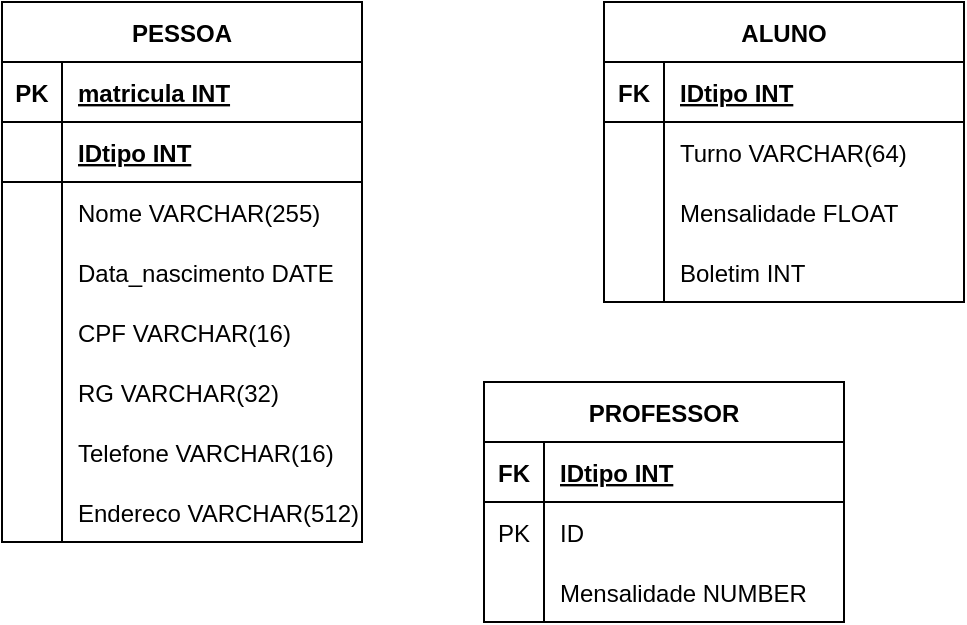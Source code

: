 <mxfile version="20.5.3" type="github">
  <diagram id="mybEqOBmIchwgZUNAugR" name="Página-1">
    <mxGraphModel dx="708" dy="433" grid="1" gridSize="10" guides="1" tooltips="1" connect="1" arrows="1" fold="1" page="1" pageScale="1" pageWidth="827" pageHeight="1169" math="0" shadow="0">
      <root>
        <mxCell id="0" />
        <mxCell id="1" parent="0" />
        <mxCell id="YtqnZ-8vFM9-7Ct_IjAb-1" value="PESSOA" style="shape=table;startSize=30;container=1;collapsible=1;childLayout=tableLayout;fixedRows=1;rowLines=0;fontStyle=1;align=center;resizeLast=1;" vertex="1" parent="1">
          <mxGeometry x="109" y="50" width="180" height="270" as="geometry" />
        </mxCell>
        <mxCell id="YtqnZ-8vFM9-7Ct_IjAb-2" value="" style="shape=tableRow;horizontal=0;startSize=0;swimlaneHead=0;swimlaneBody=0;fillColor=none;collapsible=0;dropTarget=0;points=[[0,0.5],[1,0.5]];portConstraint=eastwest;top=0;left=0;right=0;bottom=1;" vertex="1" parent="YtqnZ-8vFM9-7Ct_IjAb-1">
          <mxGeometry y="30" width="180" height="30" as="geometry" />
        </mxCell>
        <mxCell id="YtqnZ-8vFM9-7Ct_IjAb-3" value="PK" style="shape=partialRectangle;connectable=0;fillColor=none;top=0;left=0;bottom=0;right=0;fontStyle=1;overflow=hidden;" vertex="1" parent="YtqnZ-8vFM9-7Ct_IjAb-2">
          <mxGeometry width="30" height="30" as="geometry">
            <mxRectangle width="30" height="30" as="alternateBounds" />
          </mxGeometry>
        </mxCell>
        <mxCell id="YtqnZ-8vFM9-7Ct_IjAb-4" value="matricula INT" style="shape=partialRectangle;connectable=0;fillColor=none;top=0;left=0;bottom=0;right=0;align=left;spacingLeft=6;fontStyle=5;overflow=hidden;" vertex="1" parent="YtqnZ-8vFM9-7Ct_IjAb-2">
          <mxGeometry x="30" width="150" height="30" as="geometry">
            <mxRectangle width="150" height="30" as="alternateBounds" />
          </mxGeometry>
        </mxCell>
        <mxCell id="YtqnZ-8vFM9-7Ct_IjAb-51" value="" style="shape=tableRow;horizontal=0;startSize=0;swimlaneHead=0;swimlaneBody=0;fillColor=none;collapsible=0;dropTarget=0;points=[[0,0.5],[1,0.5]];portConstraint=eastwest;top=0;left=0;right=0;bottom=1;" vertex="1" parent="YtqnZ-8vFM9-7Ct_IjAb-1">
          <mxGeometry y="60" width="180" height="30" as="geometry" />
        </mxCell>
        <mxCell id="YtqnZ-8vFM9-7Ct_IjAb-52" value="" style="shape=partialRectangle;connectable=0;fillColor=none;top=0;left=0;bottom=0;right=0;fontStyle=1;overflow=hidden;" vertex="1" parent="YtqnZ-8vFM9-7Ct_IjAb-51">
          <mxGeometry width="30" height="30" as="geometry">
            <mxRectangle width="30" height="30" as="alternateBounds" />
          </mxGeometry>
        </mxCell>
        <mxCell id="YtqnZ-8vFM9-7Ct_IjAb-53" value="IDtipo INT" style="shape=partialRectangle;connectable=0;fillColor=none;top=0;left=0;bottom=0;right=0;align=left;spacingLeft=6;fontStyle=5;overflow=hidden;" vertex="1" parent="YtqnZ-8vFM9-7Ct_IjAb-51">
          <mxGeometry x="30" width="150" height="30" as="geometry">
            <mxRectangle width="150" height="30" as="alternateBounds" />
          </mxGeometry>
        </mxCell>
        <mxCell id="YtqnZ-8vFM9-7Ct_IjAb-5" value="" style="shape=tableRow;horizontal=0;startSize=0;swimlaneHead=0;swimlaneBody=0;fillColor=none;collapsible=0;dropTarget=0;points=[[0,0.5],[1,0.5]];portConstraint=eastwest;top=0;left=0;right=0;bottom=0;" vertex="1" parent="YtqnZ-8vFM9-7Ct_IjAb-1">
          <mxGeometry y="90" width="180" height="30" as="geometry" />
        </mxCell>
        <mxCell id="YtqnZ-8vFM9-7Ct_IjAb-6" value="" style="shape=partialRectangle;connectable=0;fillColor=none;top=0;left=0;bottom=0;right=0;editable=1;overflow=hidden;" vertex="1" parent="YtqnZ-8vFM9-7Ct_IjAb-5">
          <mxGeometry width="30" height="30" as="geometry">
            <mxRectangle width="30" height="30" as="alternateBounds" />
          </mxGeometry>
        </mxCell>
        <mxCell id="YtqnZ-8vFM9-7Ct_IjAb-7" value="Nome VARCHAR(255)" style="shape=partialRectangle;connectable=0;fillColor=none;top=0;left=0;bottom=0;right=0;align=left;spacingLeft=6;overflow=hidden;" vertex="1" parent="YtqnZ-8vFM9-7Ct_IjAb-5">
          <mxGeometry x="30" width="150" height="30" as="geometry">
            <mxRectangle width="150" height="30" as="alternateBounds" />
          </mxGeometry>
        </mxCell>
        <mxCell id="YtqnZ-8vFM9-7Ct_IjAb-8" value="" style="shape=tableRow;horizontal=0;startSize=0;swimlaneHead=0;swimlaneBody=0;fillColor=none;collapsible=0;dropTarget=0;points=[[0,0.5],[1,0.5]];portConstraint=eastwest;top=0;left=0;right=0;bottom=0;" vertex="1" parent="YtqnZ-8vFM9-7Ct_IjAb-1">
          <mxGeometry y="120" width="180" height="30" as="geometry" />
        </mxCell>
        <mxCell id="YtqnZ-8vFM9-7Ct_IjAb-9" value="" style="shape=partialRectangle;connectable=0;fillColor=none;top=0;left=0;bottom=0;right=0;editable=1;overflow=hidden;" vertex="1" parent="YtqnZ-8vFM9-7Ct_IjAb-8">
          <mxGeometry width="30" height="30" as="geometry">
            <mxRectangle width="30" height="30" as="alternateBounds" />
          </mxGeometry>
        </mxCell>
        <mxCell id="YtqnZ-8vFM9-7Ct_IjAb-10" value="Data_nascimento DATE" style="shape=partialRectangle;connectable=0;fillColor=none;top=0;left=0;bottom=0;right=0;align=left;spacingLeft=6;overflow=hidden;" vertex="1" parent="YtqnZ-8vFM9-7Ct_IjAb-8">
          <mxGeometry x="30" width="150" height="30" as="geometry">
            <mxRectangle width="150" height="30" as="alternateBounds" />
          </mxGeometry>
        </mxCell>
        <mxCell id="YtqnZ-8vFM9-7Ct_IjAb-11" value="" style="shape=tableRow;horizontal=0;startSize=0;swimlaneHead=0;swimlaneBody=0;fillColor=none;collapsible=0;dropTarget=0;points=[[0,0.5],[1,0.5]];portConstraint=eastwest;top=0;left=0;right=0;bottom=0;" vertex="1" parent="YtqnZ-8vFM9-7Ct_IjAb-1">
          <mxGeometry y="150" width="180" height="30" as="geometry" />
        </mxCell>
        <mxCell id="YtqnZ-8vFM9-7Ct_IjAb-12" value="" style="shape=partialRectangle;connectable=0;fillColor=none;top=0;left=0;bottom=0;right=0;editable=1;overflow=hidden;" vertex="1" parent="YtqnZ-8vFM9-7Ct_IjAb-11">
          <mxGeometry width="30" height="30" as="geometry">
            <mxRectangle width="30" height="30" as="alternateBounds" />
          </mxGeometry>
        </mxCell>
        <mxCell id="YtqnZ-8vFM9-7Ct_IjAb-13" value="CPF VARCHAR(16)" style="shape=partialRectangle;connectable=0;fillColor=none;top=0;left=0;bottom=0;right=0;align=left;spacingLeft=6;overflow=hidden;" vertex="1" parent="YtqnZ-8vFM9-7Ct_IjAb-11">
          <mxGeometry x="30" width="150" height="30" as="geometry">
            <mxRectangle width="150" height="30" as="alternateBounds" />
          </mxGeometry>
        </mxCell>
        <mxCell id="YtqnZ-8vFM9-7Ct_IjAb-14" value="" style="shape=tableRow;horizontal=0;startSize=0;swimlaneHead=0;swimlaneBody=0;fillColor=none;collapsible=0;dropTarget=0;points=[[0,0.5],[1,0.5]];portConstraint=eastwest;top=0;left=0;right=0;bottom=0;" vertex="1" parent="YtqnZ-8vFM9-7Ct_IjAb-1">
          <mxGeometry y="180" width="180" height="30" as="geometry" />
        </mxCell>
        <mxCell id="YtqnZ-8vFM9-7Ct_IjAb-15" value="" style="shape=partialRectangle;connectable=0;fillColor=none;top=0;left=0;bottom=0;right=0;editable=1;overflow=hidden;" vertex="1" parent="YtqnZ-8vFM9-7Ct_IjAb-14">
          <mxGeometry width="30" height="30" as="geometry">
            <mxRectangle width="30" height="30" as="alternateBounds" />
          </mxGeometry>
        </mxCell>
        <mxCell id="YtqnZ-8vFM9-7Ct_IjAb-16" value="RG VARCHAR(32)" style="shape=partialRectangle;connectable=0;fillColor=none;top=0;left=0;bottom=0;right=0;align=left;spacingLeft=6;overflow=hidden;" vertex="1" parent="YtqnZ-8vFM9-7Ct_IjAb-14">
          <mxGeometry x="30" width="150" height="30" as="geometry">
            <mxRectangle width="150" height="30" as="alternateBounds" />
          </mxGeometry>
        </mxCell>
        <mxCell id="YtqnZ-8vFM9-7Ct_IjAb-17" value="" style="shape=tableRow;horizontal=0;startSize=0;swimlaneHead=0;swimlaneBody=0;fillColor=none;collapsible=0;dropTarget=0;points=[[0,0.5],[1,0.5]];portConstraint=eastwest;top=0;left=0;right=0;bottom=0;" vertex="1" parent="YtqnZ-8vFM9-7Ct_IjAb-1">
          <mxGeometry y="210" width="180" height="30" as="geometry" />
        </mxCell>
        <mxCell id="YtqnZ-8vFM9-7Ct_IjAb-18" value="" style="shape=partialRectangle;connectable=0;fillColor=none;top=0;left=0;bottom=0;right=0;editable=1;overflow=hidden;" vertex="1" parent="YtqnZ-8vFM9-7Ct_IjAb-17">
          <mxGeometry width="30" height="30" as="geometry">
            <mxRectangle width="30" height="30" as="alternateBounds" />
          </mxGeometry>
        </mxCell>
        <mxCell id="YtqnZ-8vFM9-7Ct_IjAb-19" value="Telefone VARCHAR(16)" style="shape=partialRectangle;connectable=0;fillColor=none;top=0;left=0;bottom=0;right=0;align=left;spacingLeft=6;overflow=hidden;" vertex="1" parent="YtqnZ-8vFM9-7Ct_IjAb-17">
          <mxGeometry x="30" width="150" height="30" as="geometry">
            <mxRectangle width="150" height="30" as="alternateBounds" />
          </mxGeometry>
        </mxCell>
        <mxCell id="YtqnZ-8vFM9-7Ct_IjAb-20" value="" style="shape=tableRow;horizontal=0;startSize=0;swimlaneHead=0;swimlaneBody=0;fillColor=none;collapsible=0;dropTarget=0;points=[[0,0.5],[1,0.5]];portConstraint=eastwest;top=0;left=0;right=0;bottom=0;" vertex="1" parent="YtqnZ-8vFM9-7Ct_IjAb-1">
          <mxGeometry y="240" width="180" height="30" as="geometry" />
        </mxCell>
        <mxCell id="YtqnZ-8vFM9-7Ct_IjAb-21" value="" style="shape=partialRectangle;connectable=0;fillColor=none;top=0;left=0;bottom=0;right=0;editable=1;overflow=hidden;" vertex="1" parent="YtqnZ-8vFM9-7Ct_IjAb-20">
          <mxGeometry width="30" height="30" as="geometry">
            <mxRectangle width="30" height="30" as="alternateBounds" />
          </mxGeometry>
        </mxCell>
        <mxCell id="YtqnZ-8vFM9-7Ct_IjAb-22" value="Endereco VARCHAR(512)" style="shape=partialRectangle;connectable=0;fillColor=none;top=0;left=0;bottom=0;right=0;align=left;spacingLeft=6;overflow=hidden;" vertex="1" parent="YtqnZ-8vFM9-7Ct_IjAb-20">
          <mxGeometry x="30" width="150" height="30" as="geometry">
            <mxRectangle width="150" height="30" as="alternateBounds" />
          </mxGeometry>
        </mxCell>
        <mxCell id="YtqnZ-8vFM9-7Ct_IjAb-38" value="ALUNO" style="shape=table;startSize=30;container=1;collapsible=1;childLayout=tableLayout;fixedRows=1;rowLines=0;fontStyle=1;align=center;resizeLast=1;" vertex="1" parent="1">
          <mxGeometry x="410" y="50" width="180" height="150" as="geometry" />
        </mxCell>
        <mxCell id="YtqnZ-8vFM9-7Ct_IjAb-39" value="" style="shape=tableRow;horizontal=0;startSize=0;swimlaneHead=0;swimlaneBody=0;fillColor=none;collapsible=0;dropTarget=0;points=[[0,0.5],[1,0.5]];portConstraint=eastwest;top=0;left=0;right=0;bottom=1;" vertex="1" parent="YtqnZ-8vFM9-7Ct_IjAb-38">
          <mxGeometry y="30" width="180" height="30" as="geometry" />
        </mxCell>
        <mxCell id="YtqnZ-8vFM9-7Ct_IjAb-40" value="FK" style="shape=partialRectangle;connectable=0;fillColor=none;top=0;left=0;bottom=0;right=0;fontStyle=1;overflow=hidden;" vertex="1" parent="YtqnZ-8vFM9-7Ct_IjAb-39">
          <mxGeometry width="30" height="30" as="geometry">
            <mxRectangle width="30" height="30" as="alternateBounds" />
          </mxGeometry>
        </mxCell>
        <mxCell id="YtqnZ-8vFM9-7Ct_IjAb-41" value="IDtipo INT" style="shape=partialRectangle;connectable=0;fillColor=none;top=0;left=0;bottom=0;right=0;align=left;spacingLeft=6;fontStyle=5;overflow=hidden;" vertex="1" parent="YtqnZ-8vFM9-7Ct_IjAb-39">
          <mxGeometry x="30" width="150" height="30" as="geometry">
            <mxRectangle width="150" height="30" as="alternateBounds" />
          </mxGeometry>
        </mxCell>
        <mxCell id="YtqnZ-8vFM9-7Ct_IjAb-42" value="" style="shape=tableRow;horizontal=0;startSize=0;swimlaneHead=0;swimlaneBody=0;fillColor=none;collapsible=0;dropTarget=0;points=[[0,0.5],[1,0.5]];portConstraint=eastwest;top=0;left=0;right=0;bottom=0;" vertex="1" parent="YtqnZ-8vFM9-7Ct_IjAb-38">
          <mxGeometry y="60" width="180" height="30" as="geometry" />
        </mxCell>
        <mxCell id="YtqnZ-8vFM9-7Ct_IjAb-43" value="" style="shape=partialRectangle;connectable=0;fillColor=none;top=0;left=0;bottom=0;right=0;editable=1;overflow=hidden;" vertex="1" parent="YtqnZ-8vFM9-7Ct_IjAb-42">
          <mxGeometry width="30" height="30" as="geometry">
            <mxRectangle width="30" height="30" as="alternateBounds" />
          </mxGeometry>
        </mxCell>
        <mxCell id="YtqnZ-8vFM9-7Ct_IjAb-44" value="Turno VARCHAR(64)" style="shape=partialRectangle;connectable=0;fillColor=none;top=0;left=0;bottom=0;right=0;align=left;spacingLeft=6;overflow=hidden;" vertex="1" parent="YtqnZ-8vFM9-7Ct_IjAb-42">
          <mxGeometry x="30" width="150" height="30" as="geometry">
            <mxRectangle width="150" height="30" as="alternateBounds" />
          </mxGeometry>
        </mxCell>
        <mxCell id="YtqnZ-8vFM9-7Ct_IjAb-45" value="" style="shape=tableRow;horizontal=0;startSize=0;swimlaneHead=0;swimlaneBody=0;fillColor=none;collapsible=0;dropTarget=0;points=[[0,0.5],[1,0.5]];portConstraint=eastwest;top=0;left=0;right=0;bottom=0;" vertex="1" parent="YtqnZ-8vFM9-7Ct_IjAb-38">
          <mxGeometry y="90" width="180" height="30" as="geometry" />
        </mxCell>
        <mxCell id="YtqnZ-8vFM9-7Ct_IjAb-46" value="" style="shape=partialRectangle;connectable=0;fillColor=none;top=0;left=0;bottom=0;right=0;editable=1;overflow=hidden;" vertex="1" parent="YtqnZ-8vFM9-7Ct_IjAb-45">
          <mxGeometry width="30" height="30" as="geometry">
            <mxRectangle width="30" height="30" as="alternateBounds" />
          </mxGeometry>
        </mxCell>
        <mxCell id="YtqnZ-8vFM9-7Ct_IjAb-47" value="Mensalidade FLOAT" style="shape=partialRectangle;connectable=0;fillColor=none;top=0;left=0;bottom=0;right=0;align=left;spacingLeft=6;overflow=hidden;" vertex="1" parent="YtqnZ-8vFM9-7Ct_IjAb-45">
          <mxGeometry x="30" width="150" height="30" as="geometry">
            <mxRectangle width="150" height="30" as="alternateBounds" />
          </mxGeometry>
        </mxCell>
        <mxCell id="YtqnZ-8vFM9-7Ct_IjAb-64" value="" style="shape=tableRow;horizontal=0;startSize=0;swimlaneHead=0;swimlaneBody=0;fillColor=none;collapsible=0;dropTarget=0;points=[[0,0.5],[1,0.5]];portConstraint=eastwest;top=0;left=0;right=0;bottom=0;" vertex="1" parent="YtqnZ-8vFM9-7Ct_IjAb-38">
          <mxGeometry y="120" width="180" height="30" as="geometry" />
        </mxCell>
        <mxCell id="YtqnZ-8vFM9-7Ct_IjAb-65" value="" style="shape=partialRectangle;connectable=0;fillColor=none;top=0;left=0;bottom=0;right=0;editable=1;overflow=hidden;" vertex="1" parent="YtqnZ-8vFM9-7Ct_IjAb-64">
          <mxGeometry width="30" height="30" as="geometry">
            <mxRectangle width="30" height="30" as="alternateBounds" />
          </mxGeometry>
        </mxCell>
        <mxCell id="YtqnZ-8vFM9-7Ct_IjAb-66" value="Boletim INT" style="shape=partialRectangle;connectable=0;fillColor=none;top=0;left=0;bottom=0;right=0;align=left;spacingLeft=6;overflow=hidden;" vertex="1" parent="YtqnZ-8vFM9-7Ct_IjAb-64">
          <mxGeometry x="30" width="150" height="30" as="geometry">
            <mxRectangle width="150" height="30" as="alternateBounds" />
          </mxGeometry>
        </mxCell>
        <mxCell id="YtqnZ-8vFM9-7Ct_IjAb-54" value="PROFESSOR" style="shape=table;startSize=30;container=1;collapsible=1;childLayout=tableLayout;fixedRows=1;rowLines=0;fontStyle=1;align=center;resizeLast=1;" vertex="1" parent="1">
          <mxGeometry x="350" y="240" width="180" height="120" as="geometry" />
        </mxCell>
        <mxCell id="YtqnZ-8vFM9-7Ct_IjAb-55" value="" style="shape=tableRow;horizontal=0;startSize=0;swimlaneHead=0;swimlaneBody=0;fillColor=none;collapsible=0;dropTarget=0;points=[[0,0.5],[1,0.5]];portConstraint=eastwest;top=0;left=0;right=0;bottom=1;" vertex="1" parent="YtqnZ-8vFM9-7Ct_IjAb-54">
          <mxGeometry y="30" width="180" height="30" as="geometry" />
        </mxCell>
        <mxCell id="YtqnZ-8vFM9-7Ct_IjAb-56" value="FK" style="shape=partialRectangle;connectable=0;fillColor=none;top=0;left=0;bottom=0;right=0;fontStyle=1;overflow=hidden;" vertex="1" parent="YtqnZ-8vFM9-7Ct_IjAb-55">
          <mxGeometry width="30" height="30" as="geometry">
            <mxRectangle width="30" height="30" as="alternateBounds" />
          </mxGeometry>
        </mxCell>
        <mxCell id="YtqnZ-8vFM9-7Ct_IjAb-57" value="IDtipo INT" style="shape=partialRectangle;connectable=0;fillColor=none;top=0;left=0;bottom=0;right=0;align=left;spacingLeft=6;fontStyle=5;overflow=hidden;" vertex="1" parent="YtqnZ-8vFM9-7Ct_IjAb-55">
          <mxGeometry x="30" width="150" height="30" as="geometry">
            <mxRectangle width="150" height="30" as="alternateBounds" />
          </mxGeometry>
        </mxCell>
        <mxCell id="YtqnZ-8vFM9-7Ct_IjAb-58" value="" style="shape=tableRow;horizontal=0;startSize=0;swimlaneHead=0;swimlaneBody=0;fillColor=none;collapsible=0;dropTarget=0;points=[[0,0.5],[1,0.5]];portConstraint=eastwest;top=0;left=0;right=0;bottom=0;" vertex="1" parent="YtqnZ-8vFM9-7Ct_IjAb-54">
          <mxGeometry y="60" width="180" height="30" as="geometry" />
        </mxCell>
        <mxCell id="YtqnZ-8vFM9-7Ct_IjAb-59" value="PK" style="shape=partialRectangle;connectable=0;fillColor=none;top=0;left=0;bottom=0;right=0;editable=1;overflow=hidden;" vertex="1" parent="YtqnZ-8vFM9-7Ct_IjAb-58">
          <mxGeometry width="30" height="30" as="geometry">
            <mxRectangle width="30" height="30" as="alternateBounds" />
          </mxGeometry>
        </mxCell>
        <mxCell id="YtqnZ-8vFM9-7Ct_IjAb-60" value="ID" style="shape=partialRectangle;connectable=0;fillColor=none;top=0;left=0;bottom=0;right=0;align=left;spacingLeft=6;overflow=hidden;" vertex="1" parent="YtqnZ-8vFM9-7Ct_IjAb-58">
          <mxGeometry x="30" width="150" height="30" as="geometry">
            <mxRectangle width="150" height="30" as="alternateBounds" />
          </mxGeometry>
        </mxCell>
        <mxCell id="YtqnZ-8vFM9-7Ct_IjAb-61" value="" style="shape=tableRow;horizontal=0;startSize=0;swimlaneHead=0;swimlaneBody=0;fillColor=none;collapsible=0;dropTarget=0;points=[[0,0.5],[1,0.5]];portConstraint=eastwest;top=0;left=0;right=0;bottom=0;" vertex="1" parent="YtqnZ-8vFM9-7Ct_IjAb-54">
          <mxGeometry y="90" width="180" height="30" as="geometry" />
        </mxCell>
        <mxCell id="YtqnZ-8vFM9-7Ct_IjAb-62" value="" style="shape=partialRectangle;connectable=0;fillColor=none;top=0;left=0;bottom=0;right=0;editable=1;overflow=hidden;" vertex="1" parent="YtqnZ-8vFM9-7Ct_IjAb-61">
          <mxGeometry width="30" height="30" as="geometry">
            <mxRectangle width="30" height="30" as="alternateBounds" />
          </mxGeometry>
        </mxCell>
        <mxCell id="YtqnZ-8vFM9-7Ct_IjAb-63" value="Mensalidade NUMBER" style="shape=partialRectangle;connectable=0;fillColor=none;top=0;left=0;bottom=0;right=0;align=left;spacingLeft=6;overflow=hidden;" vertex="1" parent="YtqnZ-8vFM9-7Ct_IjAb-61">
          <mxGeometry x="30" width="150" height="30" as="geometry">
            <mxRectangle width="150" height="30" as="alternateBounds" />
          </mxGeometry>
        </mxCell>
      </root>
    </mxGraphModel>
  </diagram>
</mxfile>
